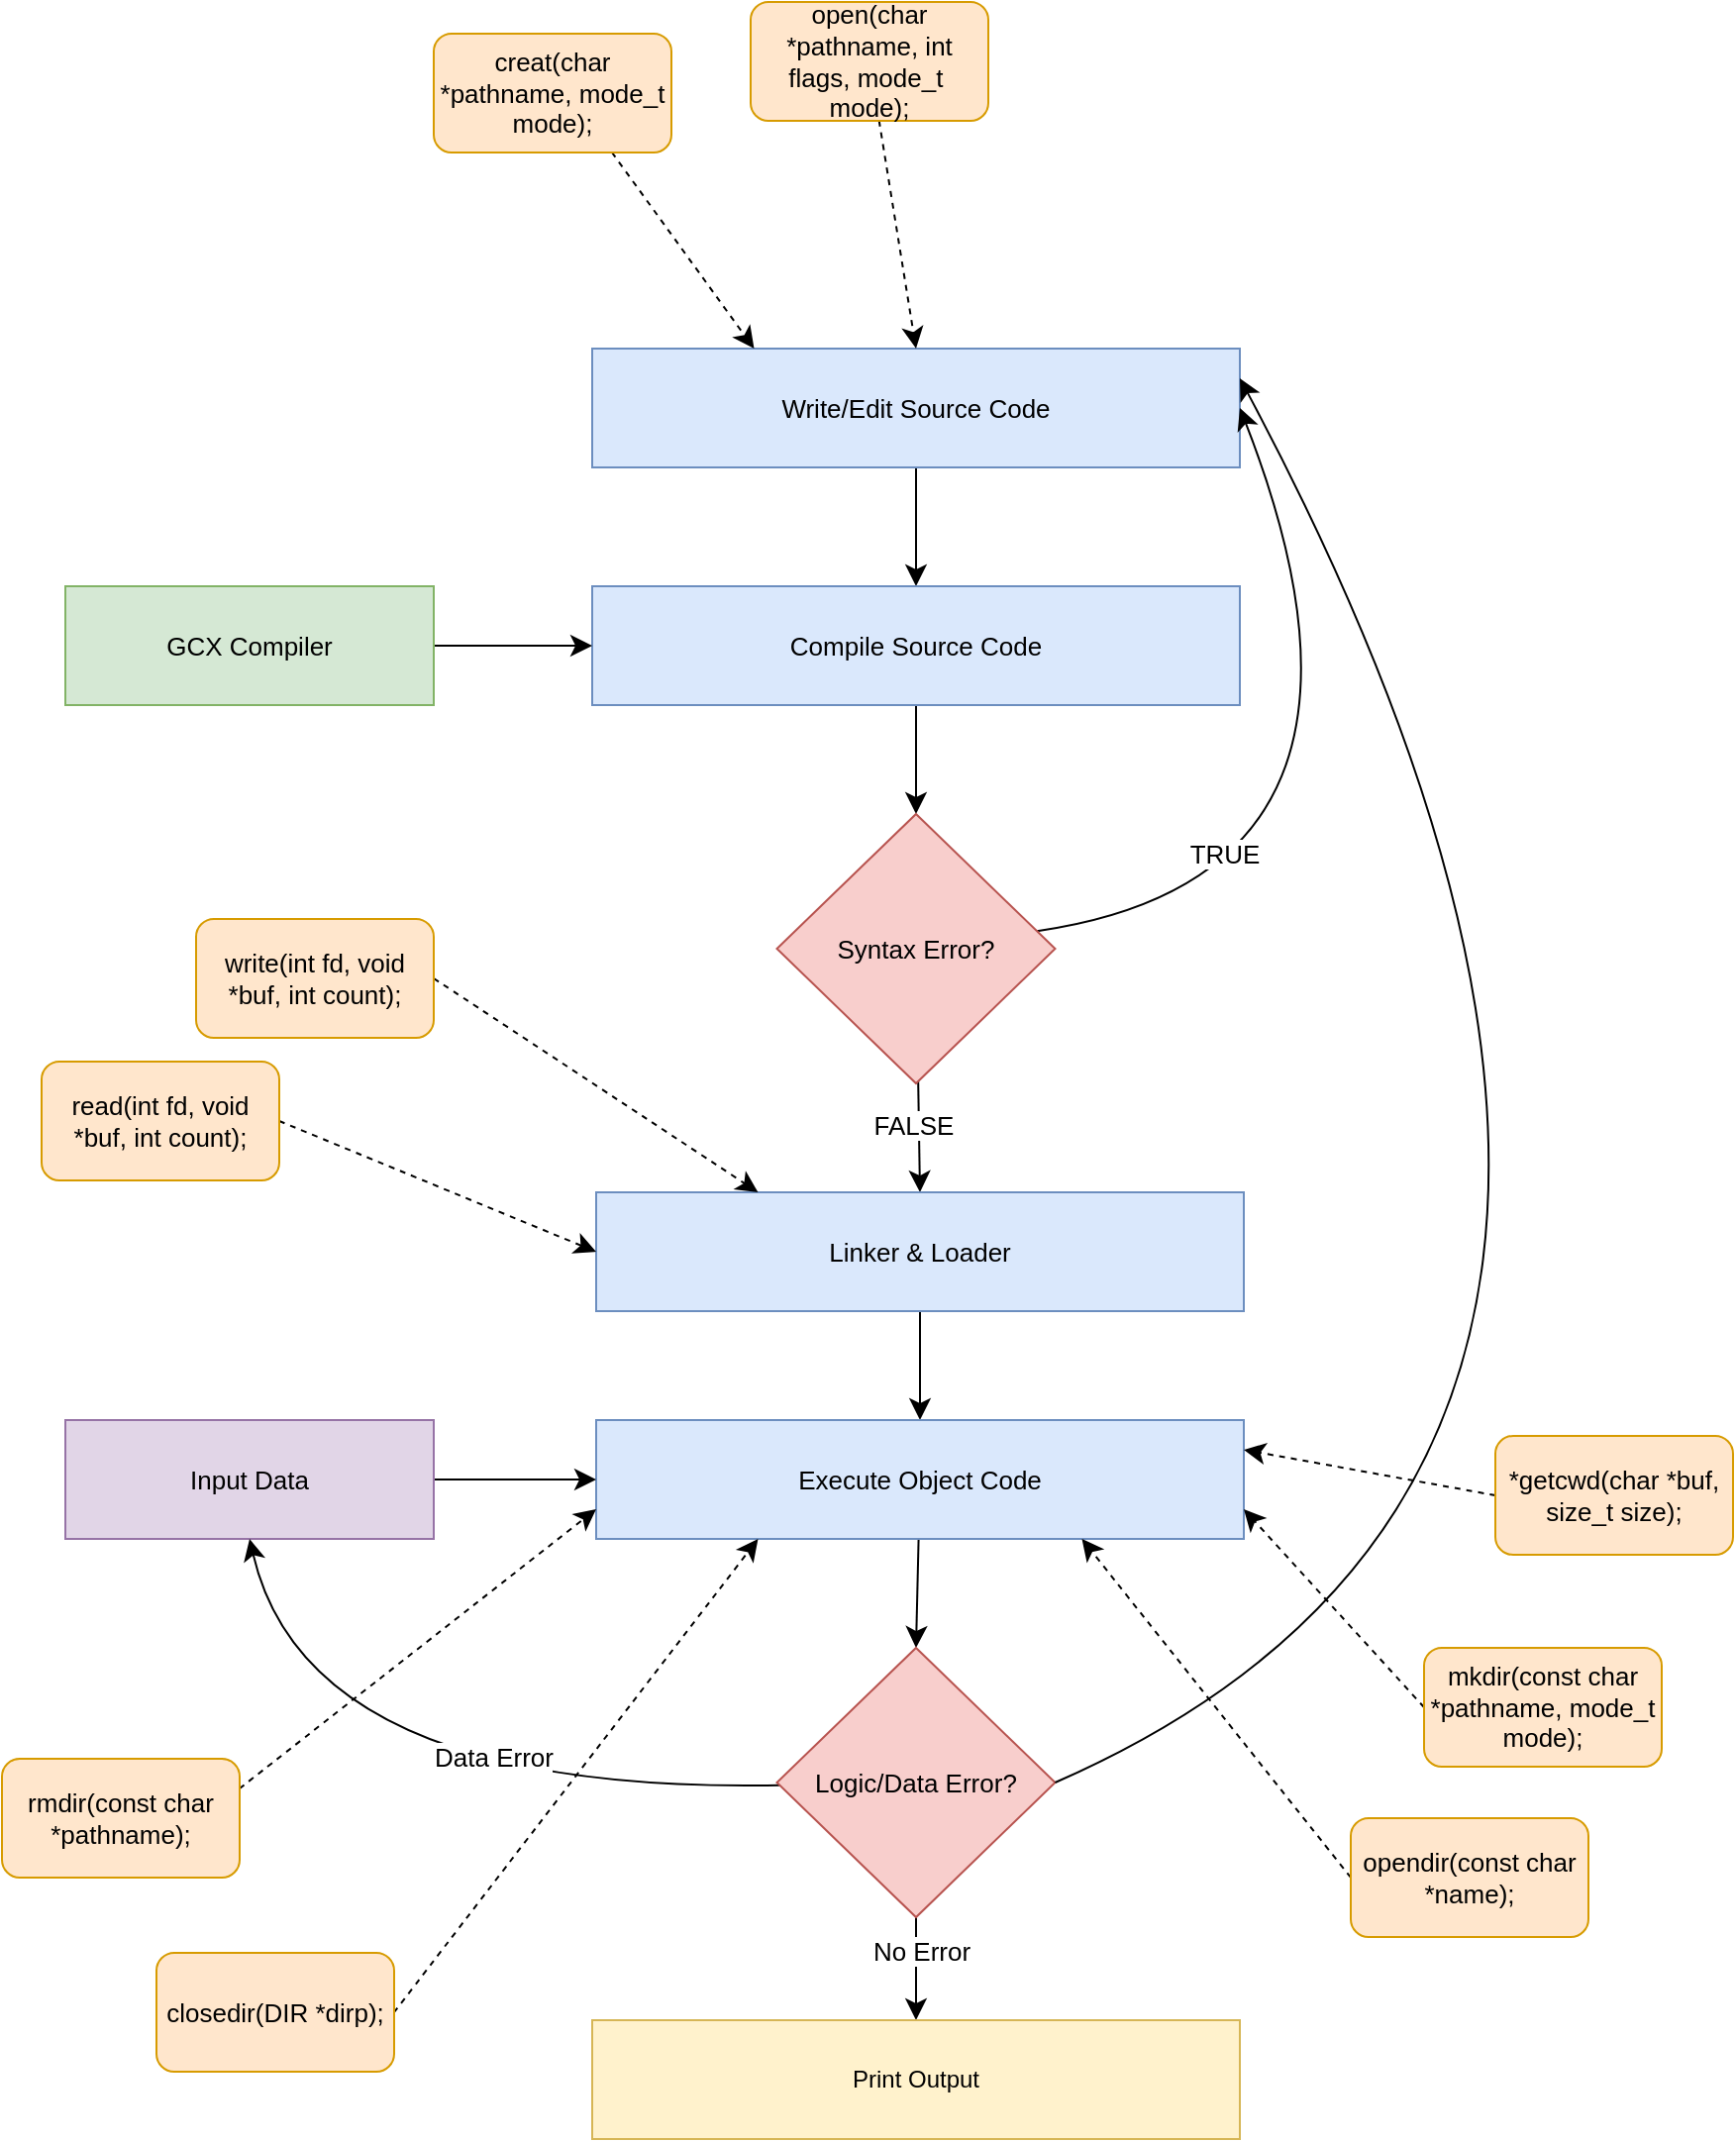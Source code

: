 <mxfile version="26.0.6">
  <diagram name="Page-1" id="UrpyjNC2ETwR22NN-KOK">
    <mxGraphModel dx="1449" dy="2242" grid="0" gridSize="10" guides="1" tooltips="1" connect="1" arrows="1" fold="1" page="0" pageScale="1" pageWidth="850" pageHeight="1100" math="0" shadow="0">
      <root>
        <mxCell id="0" />
        <mxCell id="1" parent="0" />
        <mxCell id="kuBuffSDNNZ9LVHYKbY_-4" style="edgeStyle=none;curved=1;rounded=0;orthogonalLoop=1;jettySize=auto;html=1;entryX=0.5;entryY=0;entryDx=0;entryDy=0;fontSize=13;startSize=8;endSize=8;" edge="1" parent="1" source="kuBuffSDNNZ9LVHYKbY_-1" target="kuBuffSDNNZ9LVHYKbY_-3">
          <mxGeometry relative="1" as="geometry" />
        </mxCell>
        <mxCell id="kuBuffSDNNZ9LVHYKbY_-1" value="Write/Edit Source Code" style="rounded=0;whiteSpace=wrap;html=1;fillColor=#dae8fc;strokeColor=#6c8ebf;fontSize=13;" vertex="1" parent="1">
          <mxGeometry x="25" y="-128" width="327" height="60" as="geometry" />
        </mxCell>
        <mxCell id="kuBuffSDNNZ9LVHYKbY_-10" style="edgeStyle=none;curved=1;rounded=0;orthogonalLoop=1;jettySize=auto;html=1;entryX=0.5;entryY=0;entryDx=0;entryDy=0;fontSize=13;startSize=8;endSize=8;" edge="1" parent="1" source="kuBuffSDNNZ9LVHYKbY_-3" target="kuBuffSDNNZ9LVHYKbY_-7">
          <mxGeometry relative="1" as="geometry" />
        </mxCell>
        <mxCell id="kuBuffSDNNZ9LVHYKbY_-3" value="Compile Source Code" style="rounded=0;whiteSpace=wrap;html=1;fillColor=#dae8fc;strokeColor=#6c8ebf;fontSize=13;" vertex="1" parent="1">
          <mxGeometry x="25" y="-8" width="327" height="60" as="geometry" />
        </mxCell>
        <mxCell id="kuBuffSDNNZ9LVHYKbY_-6" style="edgeStyle=none;curved=1;rounded=0;orthogonalLoop=1;jettySize=auto;html=1;entryX=0;entryY=0.5;entryDx=0;entryDy=0;fontSize=13;startSize=8;endSize=8;" edge="1" parent="1" source="kuBuffSDNNZ9LVHYKbY_-5" target="kuBuffSDNNZ9LVHYKbY_-3">
          <mxGeometry relative="1" as="geometry" />
        </mxCell>
        <mxCell id="kuBuffSDNNZ9LVHYKbY_-5" value="GCX Compiler" style="rounded=0;whiteSpace=wrap;html=1;fillColor=#d5e8d4;strokeColor=#82b366;fontSize=13;" vertex="1" parent="1">
          <mxGeometry x="-241" y="-8" width="186" height="60" as="geometry" />
        </mxCell>
        <mxCell id="kuBuffSDNNZ9LVHYKbY_-8" style="edgeStyle=none;curved=1;rounded=0;orthogonalLoop=1;jettySize=auto;html=1;entryX=1;entryY=0.5;entryDx=0;entryDy=0;fontSize=13;startSize=8;endSize=8;" edge="1" parent="1" source="kuBuffSDNNZ9LVHYKbY_-7" target="kuBuffSDNNZ9LVHYKbY_-1">
          <mxGeometry relative="1" as="geometry">
            <Array as="points">
              <mxPoint x="444" y="138" />
            </Array>
          </mxGeometry>
        </mxCell>
        <mxCell id="kuBuffSDNNZ9LVHYKbY_-9" value="TRUE" style="edgeLabel;html=1;align=center;verticalAlign=middle;resizable=0;points=[];fontSize=13;" vertex="1" connectable="0" parent="kuBuffSDNNZ9LVHYKbY_-8">
          <mxGeometry x="-0.56" y="25" relative="1" as="geometry">
            <mxPoint as="offset" />
          </mxGeometry>
        </mxCell>
        <mxCell id="kuBuffSDNNZ9LVHYKbY_-12" style="edgeStyle=none;curved=1;rounded=0;orthogonalLoop=1;jettySize=auto;html=1;entryX=0.5;entryY=0;entryDx=0;entryDy=0;fontSize=13;startSize=8;endSize=8;" edge="1" parent="1" source="kuBuffSDNNZ9LVHYKbY_-7" target="kuBuffSDNNZ9LVHYKbY_-11">
          <mxGeometry relative="1" as="geometry" />
        </mxCell>
        <mxCell id="kuBuffSDNNZ9LVHYKbY_-13" value="FALSE" style="edgeLabel;html=1;align=center;verticalAlign=middle;resizable=0;points=[];fontSize=13;" vertex="1" connectable="0" parent="kuBuffSDNNZ9LVHYKbY_-12">
          <mxGeometry x="-0.215" y="-3" relative="1" as="geometry">
            <mxPoint as="offset" />
          </mxGeometry>
        </mxCell>
        <mxCell id="kuBuffSDNNZ9LVHYKbY_-7" value="Syntax Error?" style="rhombus;whiteSpace=wrap;html=1;fillColor=#f8cecc;strokeColor=#b85450;fontSize=13;" vertex="1" parent="1">
          <mxGeometry x="118.25" y="107" width="140.5" height="136" as="geometry" />
        </mxCell>
        <mxCell id="kuBuffSDNNZ9LVHYKbY_-17" style="edgeStyle=none;curved=1;rounded=0;orthogonalLoop=1;jettySize=auto;html=1;entryX=0.5;entryY=0;entryDx=0;entryDy=0;fontSize=13;startSize=8;endSize=8;" edge="1" parent="1" source="kuBuffSDNNZ9LVHYKbY_-11" target="kuBuffSDNNZ9LVHYKbY_-14">
          <mxGeometry relative="1" as="geometry" />
        </mxCell>
        <mxCell id="kuBuffSDNNZ9LVHYKbY_-11" value="Linker &amp;amp; Loader" style="rounded=0;whiteSpace=wrap;html=1;fillColor=#dae8fc;strokeColor=#6c8ebf;fontSize=13;" vertex="1" parent="1">
          <mxGeometry x="27" y="298" width="327" height="60" as="geometry" />
        </mxCell>
        <mxCell id="kuBuffSDNNZ9LVHYKbY_-19" style="edgeStyle=none;curved=1;rounded=0;orthogonalLoop=1;jettySize=auto;html=1;entryX=0.5;entryY=0;entryDx=0;entryDy=0;fontSize=13;startSize=8;endSize=8;" edge="1" parent="1" source="kuBuffSDNNZ9LVHYKbY_-14" target="kuBuffSDNNZ9LVHYKbY_-18">
          <mxGeometry relative="1" as="geometry" />
        </mxCell>
        <mxCell id="kuBuffSDNNZ9LVHYKbY_-14" value="Execute Object Code" style="rounded=0;whiteSpace=wrap;html=1;fillColor=#dae8fc;strokeColor=#6c8ebf;fontSize=13;" vertex="1" parent="1">
          <mxGeometry x="27" y="413" width="327" height="60" as="geometry" />
        </mxCell>
        <mxCell id="kuBuffSDNNZ9LVHYKbY_-16" style="edgeStyle=none;curved=1;rounded=0;orthogonalLoop=1;jettySize=auto;html=1;fontSize=13;startSize=8;endSize=8;" edge="1" parent="1" source="kuBuffSDNNZ9LVHYKbY_-15" target="kuBuffSDNNZ9LVHYKbY_-14">
          <mxGeometry relative="1" as="geometry" />
        </mxCell>
        <mxCell id="kuBuffSDNNZ9LVHYKbY_-15" value="Input Data" style="rounded=0;whiteSpace=wrap;html=1;fillColor=#e1d5e7;strokeColor=#9673a6;fontSize=13;" vertex="1" parent="1">
          <mxGeometry x="-241" y="413" width="186" height="60" as="geometry" />
        </mxCell>
        <mxCell id="kuBuffSDNNZ9LVHYKbY_-22" style="edgeStyle=none;curved=1;rounded=0;orthogonalLoop=1;jettySize=auto;html=1;entryX=0.5;entryY=1;entryDx=0;entryDy=0;fontSize=13;startSize=8;endSize=8;" edge="1" parent="1" source="kuBuffSDNNZ9LVHYKbY_-18" target="kuBuffSDNNZ9LVHYKbY_-15">
          <mxGeometry relative="1" as="geometry">
            <Array as="points">
              <mxPoint x="-118" y="602" />
            </Array>
          </mxGeometry>
        </mxCell>
        <mxCell id="kuBuffSDNNZ9LVHYKbY_-23" value="Data Error" style="edgeLabel;html=1;align=center;verticalAlign=middle;resizable=0;points=[];fontSize=13;" vertex="1" connectable="0" parent="kuBuffSDNNZ9LVHYKbY_-22">
          <mxGeometry x="-0.22" y="-17" relative="1" as="geometry">
            <mxPoint as="offset" />
          </mxGeometry>
        </mxCell>
        <mxCell id="kuBuffSDNNZ9LVHYKbY_-25" style="edgeStyle=none;curved=1;rounded=0;orthogonalLoop=1;jettySize=auto;html=1;entryX=0.5;entryY=0;entryDx=0;entryDy=0;fontSize=13;startSize=8;endSize=8;" edge="1" parent="1" source="kuBuffSDNNZ9LVHYKbY_-18" target="kuBuffSDNNZ9LVHYKbY_-24">
          <mxGeometry relative="1" as="geometry" />
        </mxCell>
        <mxCell id="kuBuffSDNNZ9LVHYKbY_-26" value="No Error" style="edgeLabel;html=1;align=center;verticalAlign=middle;resizable=0;points=[];fontSize=13;" vertex="1" connectable="0" parent="kuBuffSDNNZ9LVHYKbY_-25">
          <mxGeometry x="-0.346" y="2" relative="1" as="geometry">
            <mxPoint as="offset" />
          </mxGeometry>
        </mxCell>
        <mxCell id="kuBuffSDNNZ9LVHYKbY_-18" value="Logic/Data Error?" style="rhombus;whiteSpace=wrap;html=1;fillColor=#f8cecc;strokeColor=#b85450;fontSize=13;" vertex="1" parent="1">
          <mxGeometry x="118.25" y="528" width="140.5" height="136" as="geometry" />
        </mxCell>
        <mxCell id="kuBuffSDNNZ9LVHYKbY_-24" value="Print Output" style="rounded=0;whiteSpace=wrap;html=1;fillColor=#fff2cc;strokeColor=#d6b656;" vertex="1" parent="1">
          <mxGeometry x="25" y="716" width="327" height="60" as="geometry" />
        </mxCell>
        <mxCell id="kuBuffSDNNZ9LVHYKbY_-28" style="edgeStyle=none;curved=1;rounded=0;orthogonalLoop=1;jettySize=auto;html=1;exitX=0.75;exitY=1;exitDx=0;exitDy=0;entryX=0.25;entryY=0;entryDx=0;entryDy=0;fontSize=12;startSize=8;endSize=8;dashed=1;" edge="1" parent="1" source="kuBuffSDNNZ9LVHYKbY_-27" target="kuBuffSDNNZ9LVHYKbY_-1">
          <mxGeometry relative="1" as="geometry" />
        </mxCell>
        <mxCell id="kuBuffSDNNZ9LVHYKbY_-27" value="creat(char *pathname, mode_t mode);" style="rounded=1;whiteSpace=wrap;html=1;fontSize=13;fillColor=#ffe6cc;strokeColor=#d79b00;" vertex="1" parent="1">
          <mxGeometry x="-55" y="-287" width="120" height="60" as="geometry" />
        </mxCell>
        <mxCell id="kuBuffSDNNZ9LVHYKbY_-30" style="edgeStyle=none;curved=1;rounded=0;orthogonalLoop=1;jettySize=auto;html=1;entryX=0.5;entryY=0;entryDx=0;entryDy=0;fontSize=12;startSize=8;endSize=8;dashed=1;" edge="1" parent="1" source="kuBuffSDNNZ9LVHYKbY_-29" target="kuBuffSDNNZ9LVHYKbY_-1">
          <mxGeometry relative="1" as="geometry" />
        </mxCell>
        <mxCell id="kuBuffSDNNZ9LVHYKbY_-29" value="open(char *pathname, int flags, mode_t&amp;nbsp; mode);" style="rounded=1;whiteSpace=wrap;html=1;fontSize=13;fillColor=#ffe6cc;strokeColor=#d79b00;" vertex="1" parent="1">
          <mxGeometry x="105" y="-303" width="120" height="60" as="geometry" />
        </mxCell>
        <mxCell id="kuBuffSDNNZ9LVHYKbY_-32" style="edgeStyle=none;curved=1;rounded=0;orthogonalLoop=1;jettySize=auto;html=1;exitX=1;exitY=0.5;exitDx=0;exitDy=0;entryX=0;entryY=0.5;entryDx=0;entryDy=0;fontSize=12;startSize=8;endSize=8;dashed=1;" edge="1" parent="1" source="kuBuffSDNNZ9LVHYKbY_-31" target="kuBuffSDNNZ9LVHYKbY_-11">
          <mxGeometry relative="1" as="geometry" />
        </mxCell>
        <mxCell id="kuBuffSDNNZ9LVHYKbY_-31" value="read(int fd, void *buf, int count);" style="rounded=1;whiteSpace=wrap;html=1;fontSize=13;fillColor=#ffe6cc;strokeColor=#d79b00;" vertex="1" parent="1">
          <mxGeometry x="-253" y="232" width="120" height="60" as="geometry" />
        </mxCell>
        <mxCell id="kuBuffSDNNZ9LVHYKbY_-34" style="edgeStyle=none;curved=1;rounded=0;orthogonalLoop=1;jettySize=auto;html=1;exitX=1;exitY=0.5;exitDx=0;exitDy=0;entryX=0.25;entryY=0;entryDx=0;entryDy=0;fontSize=12;startSize=8;endSize=8;dashed=1;" edge="1" parent="1" source="kuBuffSDNNZ9LVHYKbY_-33" target="kuBuffSDNNZ9LVHYKbY_-11">
          <mxGeometry relative="1" as="geometry" />
        </mxCell>
        <mxCell id="kuBuffSDNNZ9LVHYKbY_-33" value="write(int fd, void *buf, int count);" style="rounded=1;whiteSpace=wrap;html=1;fontSize=13;fillColor=#ffe6cc;strokeColor=#d79b00;" vertex="1" parent="1">
          <mxGeometry x="-175" y="160" width="120" height="60" as="geometry" />
        </mxCell>
        <mxCell id="kuBuffSDNNZ9LVHYKbY_-36" value="" style="edgeStyle=none;curved=1;rounded=0;orthogonalLoop=1;jettySize=auto;html=1;entryX=1;entryY=0.25;entryDx=0;entryDy=0;fontSize=13;startSize=8;endSize=8;exitX=1;exitY=0.5;exitDx=0;exitDy=0;" edge="1" parent="1" source="kuBuffSDNNZ9LVHYKbY_-18" target="kuBuffSDNNZ9LVHYKbY_-1">
          <mxGeometry relative="1" as="geometry">
            <mxPoint x="259" y="596" as="sourcePoint" />
            <mxPoint x="352" y="-98" as="targetPoint" />
            <Array as="points">
              <mxPoint x="641" y="429" />
            </Array>
          </mxGeometry>
        </mxCell>
        <mxCell id="kuBuffSDNNZ9LVHYKbY_-38" style="edgeStyle=none;curved=1;rounded=0;orthogonalLoop=1;jettySize=auto;html=1;exitX=0;exitY=0.5;exitDx=0;exitDy=0;entryX=1;entryY=0.75;entryDx=0;entryDy=0;fontSize=12;startSize=8;endSize=8;dashed=1;" edge="1" parent="1" source="kuBuffSDNNZ9LVHYKbY_-35" target="kuBuffSDNNZ9LVHYKbY_-14">
          <mxGeometry relative="1" as="geometry" />
        </mxCell>
        <mxCell id="kuBuffSDNNZ9LVHYKbY_-35" value="mkdir(const char *pathname, mode_t mode);" style="rounded=1;whiteSpace=wrap;html=1;fontSize=13;fillColor=#ffe6cc;strokeColor=#d79b00;" vertex="1" parent="1">
          <mxGeometry x="445" y="528" width="120" height="60" as="geometry" />
        </mxCell>
        <mxCell id="kuBuffSDNNZ9LVHYKbY_-40" style="edgeStyle=none;curved=1;rounded=0;orthogonalLoop=1;jettySize=auto;html=1;exitX=0;exitY=0.5;exitDx=0;exitDy=0;entryX=0.75;entryY=1;entryDx=0;entryDy=0;fontSize=12;startSize=8;endSize=8;dashed=1;" edge="1" parent="1" source="kuBuffSDNNZ9LVHYKbY_-39" target="kuBuffSDNNZ9LVHYKbY_-14">
          <mxGeometry relative="1" as="geometry" />
        </mxCell>
        <mxCell id="kuBuffSDNNZ9LVHYKbY_-39" value="opendir(const char *name);" style="rounded=1;whiteSpace=wrap;html=1;fontSize=13;fillColor=#ffe6cc;strokeColor=#d79b00;" vertex="1" parent="1">
          <mxGeometry x="408" y="614" width="120" height="60" as="geometry" />
        </mxCell>
        <mxCell id="kuBuffSDNNZ9LVHYKbY_-42" style="edgeStyle=none;curved=1;rounded=0;orthogonalLoop=1;jettySize=auto;html=1;exitX=0;exitY=0.5;exitDx=0;exitDy=0;entryX=1;entryY=0.25;entryDx=0;entryDy=0;fontSize=12;startSize=8;endSize=8;dashed=1;" edge="1" parent="1" source="kuBuffSDNNZ9LVHYKbY_-41" target="kuBuffSDNNZ9LVHYKbY_-14">
          <mxGeometry relative="1" as="geometry" />
        </mxCell>
        <mxCell id="kuBuffSDNNZ9LVHYKbY_-41" value="*getcwd(char *buf, size_t size);" style="rounded=1;whiteSpace=wrap;html=1;fontSize=13;fillColor=#ffe6cc;strokeColor=#d79b00;" vertex="1" parent="1">
          <mxGeometry x="481" y="421" width="120" height="60" as="geometry" />
        </mxCell>
        <mxCell id="kuBuffSDNNZ9LVHYKbY_-45" style="edgeStyle=none;curved=1;rounded=0;orthogonalLoop=1;jettySize=auto;html=1;exitX=1;exitY=0.25;exitDx=0;exitDy=0;entryX=0;entryY=0.75;entryDx=0;entryDy=0;fontSize=12;startSize=8;endSize=8;dashed=1;" edge="1" parent="1" source="kuBuffSDNNZ9LVHYKbY_-43" target="kuBuffSDNNZ9LVHYKbY_-14">
          <mxGeometry relative="1" as="geometry" />
        </mxCell>
        <mxCell id="kuBuffSDNNZ9LVHYKbY_-43" value="rmdir(const char *pathname);" style="rounded=1;whiteSpace=wrap;html=1;fontSize=13;fillColor=#ffe6cc;strokeColor=#d79b00;" vertex="1" parent="1">
          <mxGeometry x="-273" y="584" width="120" height="60" as="geometry" />
        </mxCell>
        <mxCell id="kuBuffSDNNZ9LVHYKbY_-46" style="edgeStyle=none;curved=1;rounded=0;orthogonalLoop=1;jettySize=auto;html=1;exitX=1;exitY=0.5;exitDx=0;exitDy=0;entryX=0.25;entryY=1;entryDx=0;entryDy=0;fontSize=12;startSize=8;endSize=8;dashed=1;" edge="1" parent="1" source="kuBuffSDNNZ9LVHYKbY_-44" target="kuBuffSDNNZ9LVHYKbY_-14">
          <mxGeometry relative="1" as="geometry" />
        </mxCell>
        <mxCell id="kuBuffSDNNZ9LVHYKbY_-44" value="closedir(DIR *dirp);" style="rounded=1;whiteSpace=wrap;html=1;fontSize=13;fillColor=#ffe6cc;strokeColor=#d79b00;" vertex="1" parent="1">
          <mxGeometry x="-195" y="682" width="120" height="60" as="geometry" />
        </mxCell>
      </root>
    </mxGraphModel>
  </diagram>
</mxfile>
